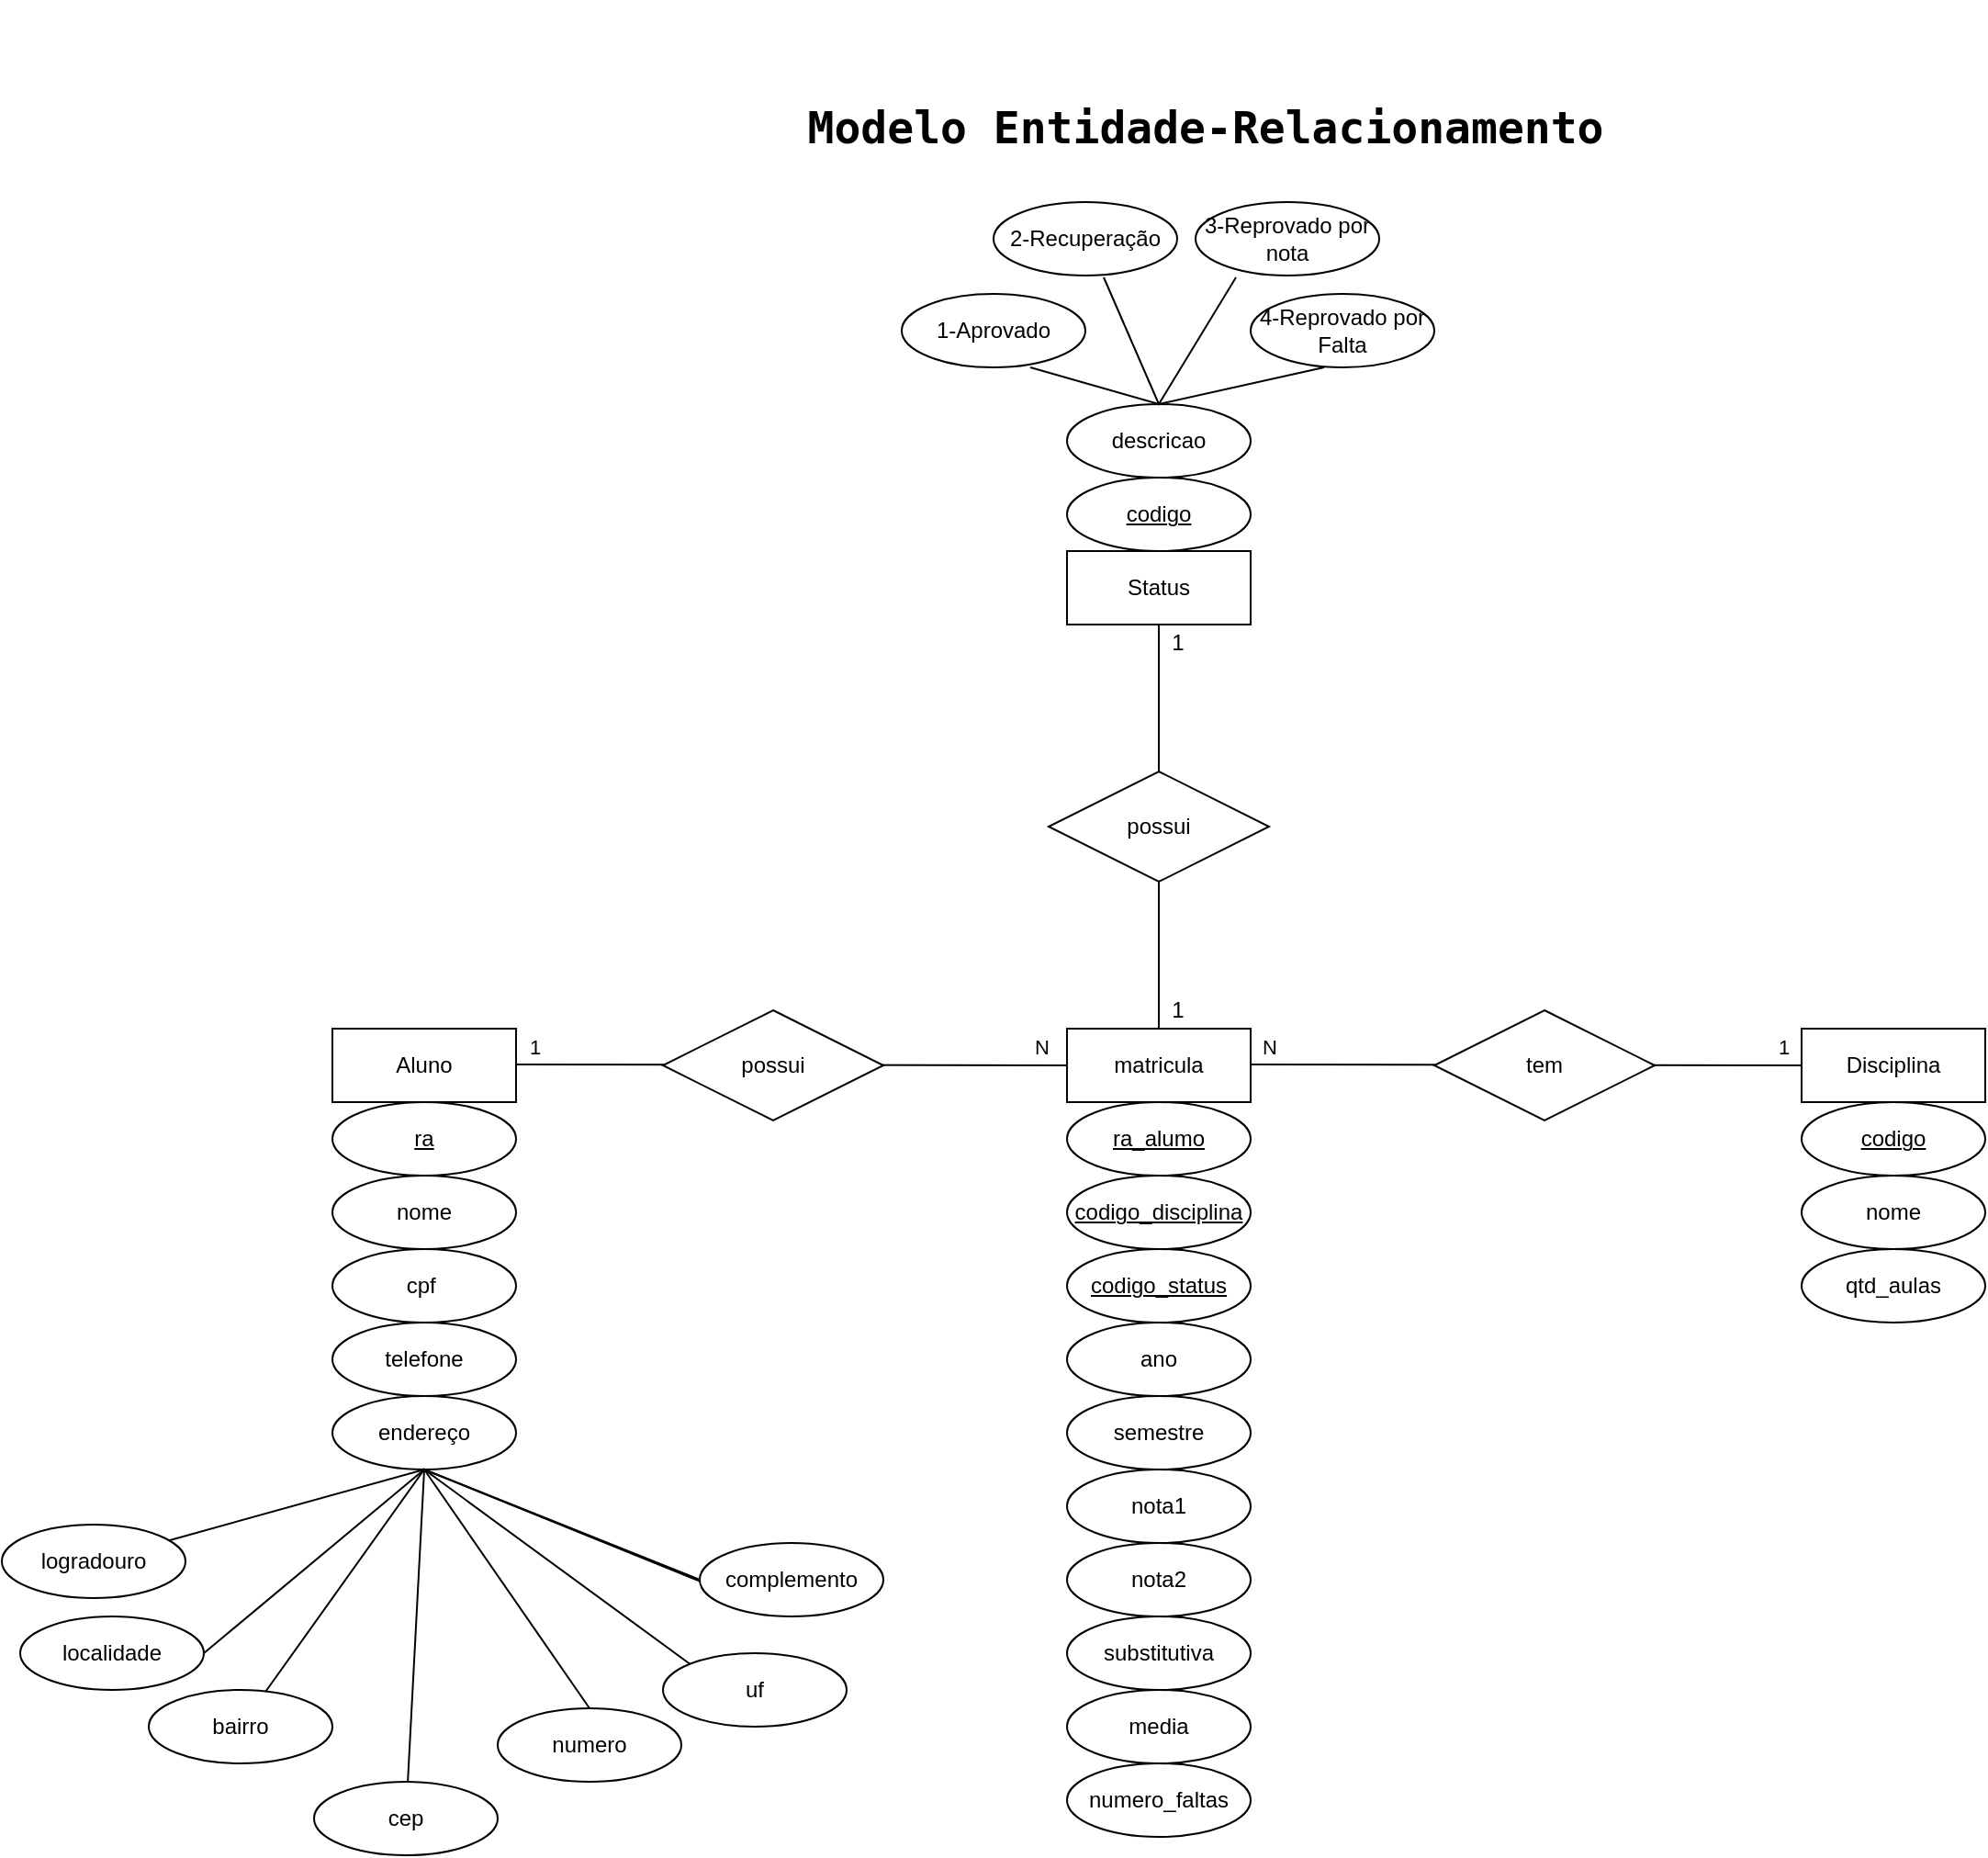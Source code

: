 <mxfile version="17.1.3" type="device"><diagram id="UB-otFTTXxR2CyAYZ_v_" name="Page-1"><mxGraphModel dx="2249" dy="1878" grid="1" gridSize="10" guides="1" tooltips="1" connect="1" arrows="1" fold="1" page="1" pageScale="1" pageWidth="827" pageHeight="1169" math="0" shadow="0"><root><mxCell id="0"/><mxCell id="1" parent="0"/><mxCell id="aot8P4WV43BebdY4buEd-2" value="matricula" style="whiteSpace=wrap;html=1;align=center;" parent="1" vertex="1"><mxGeometry x="380" y="120" width="100" height="40" as="geometry"/></mxCell><mxCell id="aot8P4WV43BebdY4buEd-3" value="Disciplina" style="whiteSpace=wrap;html=1;align=center;" parent="1" vertex="1"><mxGeometry x="780" y="120" width="100" height="40" as="geometry"/></mxCell><mxCell id="aot8P4WV43BebdY4buEd-4" value="Aluno" style="whiteSpace=wrap;html=1;align=center;" parent="1" vertex="1"><mxGeometry x="-20" y="120" width="100" height="40" as="geometry"/></mxCell><mxCell id="aot8P4WV43BebdY4buEd-5" value="nome" style="ellipse;whiteSpace=wrap;html=1;align=center;" parent="1" vertex="1"><mxGeometry x="-20" y="200" width="100" height="40" as="geometry"/></mxCell><mxCell id="aot8P4WV43BebdY4buEd-6" value="telefone" style="ellipse;whiteSpace=wrap;html=1;align=center;" parent="1" vertex="1"><mxGeometry x="-20" y="280" width="100" height="40" as="geometry"/></mxCell><mxCell id="aot8P4WV43BebdY4buEd-8" value="cpf&amp;nbsp;" style="ellipse;whiteSpace=wrap;html=1;align=center;" parent="1" vertex="1"><mxGeometry x="-20" y="240" width="100" height="40" as="geometry"/></mxCell><mxCell id="aot8P4WV43BebdY4buEd-9" value="&lt;u&gt;ra&lt;/u&gt;" style="ellipse;whiteSpace=wrap;html=1;align=center;" parent="1" vertex="1"><mxGeometry x="-20" y="160" width="100" height="40" as="geometry"/></mxCell><mxCell id="aot8P4WV43BebdY4buEd-25" value="semestre" style="ellipse;whiteSpace=wrap;html=1;align=center;" parent="1" vertex="1"><mxGeometry x="380" y="320" width="100" height="40" as="geometry"/></mxCell><mxCell id="aot8P4WV43BebdY4buEd-26" value="ano" style="ellipse;whiteSpace=wrap;html=1;align=center;" parent="1" vertex="1"><mxGeometry x="380" y="280" width="100" height="40" as="geometry"/></mxCell><mxCell id="aot8P4WV43BebdY4buEd-27" value="substitutiva" style="ellipse;whiteSpace=wrap;html=1;align=center;" parent="1" vertex="1"><mxGeometry x="380" y="440" width="100" height="40" as="geometry"/></mxCell><mxCell id="aot8P4WV43BebdY4buEd-30" value="nota1" style="ellipse;whiteSpace=wrap;html=1;align=center;" parent="1" vertex="1"><mxGeometry x="380" y="360" width="100" height="40" as="geometry"/></mxCell><mxCell id="aot8P4WV43BebdY4buEd-31" value="nota2" style="ellipse;whiteSpace=wrap;html=1;align=center;" parent="1" vertex="1"><mxGeometry x="380" y="400" width="100" height="40" as="geometry"/></mxCell><mxCell id="aot8P4WV43BebdY4buEd-37" value="&lt;u&gt;codigo&lt;/u&gt;" style="ellipse;whiteSpace=wrap;html=1;align=center;" parent="1" vertex="1"><mxGeometry x="780" y="160" width="100" height="40" as="geometry"/></mxCell><mxCell id="aot8P4WV43BebdY4buEd-38" value="nome" style="ellipse;whiteSpace=wrap;html=1;align=center;" parent="1" vertex="1"><mxGeometry x="780" y="200" width="100" height="40" as="geometry"/></mxCell><mxCell id="aot8P4WV43BebdY4buEd-40" value="qtd_aulas" style="ellipse;whiteSpace=wrap;html=1;align=center;" parent="1" vertex="1"><mxGeometry x="780" y="240" width="100" height="40" as="geometry"/></mxCell><mxCell id="aot8P4WV43BebdY4buEd-44" value="" style="endArrow=none;html=1;rounded=0;entryX=0;entryY=0.5;entryDx=0;entryDy=0;" parent="1" target="aot8P4WV43BebdY4buEd-2" edge="1"><mxGeometry relative="1" as="geometry"><mxPoint x="80" y="139.5" as="sourcePoint"/><mxPoint x="240" y="139.5" as="targetPoint"/></mxGeometry></mxCell><mxCell id="aot8P4WV43BebdY4buEd-58" value="1" style="edgeLabel;html=1;align=center;verticalAlign=middle;resizable=0;points=[];" parent="aot8P4WV43BebdY4buEd-44" vertex="1" connectable="0"><mxGeometry x="-0.793" relative="1" as="geometry"><mxPoint x="-21" y="-10" as="offset"/></mxGeometry></mxCell><mxCell id="aot8P4WV43BebdY4buEd-63" value="N" style="edgeLabel;html=1;align=center;verticalAlign=middle;resizable=0;points=[];" parent="aot8P4WV43BebdY4buEd-44" vertex="1" connectable="0"><mxGeometry x="0.907" y="1" relative="1" as="geometry"><mxPoint y="-9" as="offset"/></mxGeometry></mxCell><mxCell id="aot8P4WV43BebdY4buEd-41" value="possui" style="shape=rhombus;perimeter=rhombusPerimeter;whiteSpace=wrap;html=1;align=center;" parent="1" vertex="1"><mxGeometry x="160" y="110" width="120" height="60" as="geometry"/></mxCell><mxCell id="aot8P4WV43BebdY4buEd-45" value="" style="endArrow=none;html=1;rounded=0;entryX=0;entryY=0.5;entryDx=0;entryDy=0;" parent="1" edge="1"><mxGeometry relative="1" as="geometry"><mxPoint x="480" y="139.5" as="sourcePoint"/><mxPoint x="780" y="140" as="targetPoint"/></mxGeometry></mxCell><mxCell id="aot8P4WV43BebdY4buEd-60" value="1" style="edgeLabel;html=1;align=center;verticalAlign=middle;resizable=0;points=[];" parent="aot8P4WV43BebdY4buEd-45" vertex="1" connectable="0"><mxGeometry x="0.887" y="2" relative="1" as="geometry"><mxPoint x="7" y="-8" as="offset"/></mxGeometry></mxCell><mxCell id="aot8P4WV43BebdY4buEd-61" value="N" style="edgeLabel;html=1;align=center;verticalAlign=middle;resizable=0;points=[];" parent="aot8P4WV43BebdY4buEd-45" vertex="1" connectable="0"><mxGeometry x="-0.893" y="3" relative="1" as="geometry"><mxPoint x="-6" y="-7" as="offset"/></mxGeometry></mxCell><mxCell id="aot8P4WV43BebdY4buEd-42" value="tem" style="shape=rhombus;perimeter=rhombusPerimeter;whiteSpace=wrap;html=1;align=center;" parent="1" vertex="1"><mxGeometry x="580" y="110" width="120" height="60" as="geometry"/></mxCell><mxCell id="0WUN95-9ViDmLdJx8JWS-1" value="media" style="ellipse;whiteSpace=wrap;html=1;align=center;" parent="1" vertex="1"><mxGeometry x="380" y="480" width="100" height="40" as="geometry"/></mxCell><mxCell id="0WUN95-9ViDmLdJx8JWS-2" value="numero_faltas" style="ellipse;whiteSpace=wrap;html=1;align=center;" parent="1" vertex="1"><mxGeometry x="380" y="520" width="100" height="40" as="geometry"/></mxCell><mxCell id="0WUN95-9ViDmLdJx8JWS-5" value="&lt;pre&gt;Modelo Entidade-Relacionamento&lt;/pre&gt;" style="text;strokeColor=none;fillColor=none;html=1;fontSize=24;fontStyle=1;verticalAlign=middle;align=center;" parent="1" vertex="1"><mxGeometry x="370" y="-440" width="170" height="140" as="geometry"/></mxCell><mxCell id="a6dIuPkEIBcu_RykcoUZ-2" value="ra_alumo" style="ellipse;whiteSpace=wrap;html=1;align=center;fontStyle=4;" vertex="1" parent="1"><mxGeometry x="380" y="160" width="100" height="40" as="geometry"/></mxCell><mxCell id="a6dIuPkEIBcu_RykcoUZ-4" value="codigo_disciplina" style="ellipse;whiteSpace=wrap;html=1;align=center;fontStyle=4;" vertex="1" parent="1"><mxGeometry x="380" y="200" width="100" height="40" as="geometry"/></mxCell><mxCell id="a6dIuPkEIBcu_RykcoUZ-5" value="codigo_status" style="ellipse;whiteSpace=wrap;html=1;align=center;fontStyle=4;" vertex="1" parent="1"><mxGeometry x="380" y="240" width="100" height="40" as="geometry"/></mxCell><mxCell id="a6dIuPkEIBcu_RykcoUZ-6" value="endereço" style="ellipse;whiteSpace=wrap;html=1;align=center;" vertex="1" parent="1"><mxGeometry x="-20" y="320" width="100" height="40" as="geometry"/></mxCell><mxCell id="a6dIuPkEIBcu_RykcoUZ-7" value="" style="endArrow=none;html=1;rounded=0;entryX=0.28;entryY=0.1;entryDx=0;entryDy=0;entryPerimeter=0;" edge="1" parent="1" source="a6dIuPkEIBcu_RykcoUZ-12"><mxGeometry relative="1" as="geometry"><mxPoint x="-120" y="440" as="sourcePoint"/><mxPoint x="188" y="424" as="targetPoint"/><Array as="points"><mxPoint x="30" y="360"/></Array></mxGeometry></mxCell><mxCell id="a6dIuPkEIBcu_RykcoUZ-8" value="localidade" style="ellipse;whiteSpace=wrap;html=1;align=center;" vertex="1" parent="1"><mxGeometry x="-190" y="440" width="100" height="40" as="geometry"/></mxCell><mxCell id="a6dIuPkEIBcu_RykcoUZ-10" value="complemento" style="ellipse;whiteSpace=wrap;html=1;align=center;" vertex="1" parent="1"><mxGeometry x="180" y="400" width="100" height="40" as="geometry"/></mxCell><mxCell id="a6dIuPkEIBcu_RykcoUZ-12" value="logradouro" style="ellipse;whiteSpace=wrap;html=1;align=center;" vertex="1" parent="1"><mxGeometry x="-200" y="390" width="100" height="40" as="geometry"/></mxCell><mxCell id="a6dIuPkEIBcu_RykcoUZ-13" value="uf" style="ellipse;whiteSpace=wrap;html=1;align=center;" vertex="1" parent="1"><mxGeometry x="160" y="460" width="100" height="40" as="geometry"/></mxCell><mxCell id="a6dIuPkEIBcu_RykcoUZ-14" value="bairro" style="ellipse;whiteSpace=wrap;html=1;align=center;" vertex="1" parent="1"><mxGeometry x="-120" y="480" width="100" height="40" as="geometry"/></mxCell><mxCell id="a6dIuPkEIBcu_RykcoUZ-15" value="numero" style="ellipse;whiteSpace=wrap;html=1;align=center;" vertex="1" parent="1"><mxGeometry x="70" y="490" width="100" height="40" as="geometry"/></mxCell><mxCell id="a6dIuPkEIBcu_RykcoUZ-16" value="cep" style="ellipse;whiteSpace=wrap;html=1;align=center;" vertex="1" parent="1"><mxGeometry x="-30" y="530" width="100" height="40" as="geometry"/></mxCell><mxCell id="a6dIuPkEIBcu_RykcoUZ-18" value="" style="endArrow=none;html=1;rounded=0;exitX=1;exitY=0.5;exitDx=0;exitDy=0;entryX=0.5;entryY=1;entryDx=0;entryDy=0;" edge="1" parent="1" source="a6dIuPkEIBcu_RykcoUZ-8" target="a6dIuPkEIBcu_RykcoUZ-6"><mxGeometry relative="1" as="geometry"><mxPoint x="260" y="340" as="sourcePoint"/><mxPoint x="160" y="450" as="targetPoint"/><Array as="points"><mxPoint x="30" y="360"/></Array></mxGeometry></mxCell><mxCell id="a6dIuPkEIBcu_RykcoUZ-19" value="" style="endArrow=none;html=1;rounded=0;entryX=0;entryY=0.5;entryDx=0;entryDy=0;" edge="1" parent="1" source="a6dIuPkEIBcu_RykcoUZ-14" target="a6dIuPkEIBcu_RykcoUZ-10"><mxGeometry relative="1" as="geometry"><mxPoint x="260" y="340" as="sourcePoint"/><mxPoint x="120" y="520" as="targetPoint"/><Array as="points"><mxPoint x="30" y="360"/></Array></mxGeometry></mxCell><mxCell id="a6dIuPkEIBcu_RykcoUZ-21" value="" style="endArrow=none;html=1;rounded=0;entryX=0;entryY=0;entryDx=0;entryDy=0;" edge="1" parent="1" source="a6dIuPkEIBcu_RykcoUZ-16" target="a6dIuPkEIBcu_RykcoUZ-13"><mxGeometry relative="1" as="geometry"><mxPoint x="30" y="490" as="sourcePoint"/><mxPoint x="160" y="450" as="targetPoint"/><Array as="points"><mxPoint x="30" y="360"/></Array></mxGeometry></mxCell><mxCell id="a6dIuPkEIBcu_RykcoUZ-22" value="" style="endArrow=none;html=1;rounded=0;exitX=0.5;exitY=0;exitDx=0;exitDy=0;" edge="1" parent="1" source="a6dIuPkEIBcu_RykcoUZ-15"><mxGeometry relative="1" as="geometry"><mxPoint x="260" y="340" as="sourcePoint"/><mxPoint x="30" y="360" as="targetPoint"/></mxGeometry></mxCell><mxCell id="a6dIuPkEIBcu_RykcoUZ-23" value="Status" style="whiteSpace=wrap;html=1;align=center;" vertex="1" parent="1"><mxGeometry x="380" y="-140" width="100" height="40" as="geometry"/></mxCell><mxCell id="a6dIuPkEIBcu_RykcoUZ-25" value="" style="endArrow=none;html=1;rounded=0;entryX=0.5;entryY=1;entryDx=0;entryDy=0;" edge="1" parent="1" source="aot8P4WV43BebdY4buEd-2" target="a6dIuPkEIBcu_RykcoUZ-23"><mxGeometry relative="1" as="geometry"><mxPoint x="260" y="-70" as="sourcePoint"/><mxPoint x="420" y="-70" as="targetPoint"/></mxGeometry></mxCell><mxCell id="a6dIuPkEIBcu_RykcoUZ-24" value="possui" style="shape=rhombus;perimeter=rhombusPerimeter;whiteSpace=wrap;html=1;align=center;" vertex="1" parent="1"><mxGeometry x="370" y="-20" width="120" height="60" as="geometry"/></mxCell><mxCell id="a6dIuPkEIBcu_RykcoUZ-26" value="&lt;u&gt;codigo&lt;/u&gt;" style="ellipse;whiteSpace=wrap;html=1;align=center;" vertex="1" parent="1"><mxGeometry x="380" y="-180" width="100" height="40" as="geometry"/></mxCell><mxCell id="a6dIuPkEIBcu_RykcoUZ-27" value="descricao" style="ellipse;whiteSpace=wrap;html=1;align=center;" vertex="1" parent="1"><mxGeometry x="380" y="-220" width="100" height="40" as="geometry"/></mxCell><mxCell id="a6dIuPkEIBcu_RykcoUZ-28" value="" style="endArrow=none;html=1;rounded=0;" edge="1" parent="1"><mxGeometry relative="1" as="geometry"><mxPoint x="360" y="-240" as="sourcePoint"/><mxPoint x="520" y="-240" as="targetPoint"/><Array as="points"><mxPoint x="430" y="-220"/></Array></mxGeometry></mxCell><mxCell id="a6dIuPkEIBcu_RykcoUZ-29" value="1-Aprovado" style="ellipse;whiteSpace=wrap;html=1;align=center;" vertex="1" parent="1"><mxGeometry x="290" y="-280" width="100" height="40" as="geometry"/></mxCell><mxCell id="a6dIuPkEIBcu_RykcoUZ-30" value="4-Reprovado por Falta" style="ellipse;whiteSpace=wrap;html=1;align=center;" vertex="1" parent="1"><mxGeometry x="480" y="-280" width="100" height="40" as="geometry"/></mxCell><mxCell id="a6dIuPkEIBcu_RykcoUZ-31" value="&lt;div&gt;3-Reprovado por&lt;/div&gt;&lt;div&gt;nota&lt;br&gt;&lt;/div&gt;" style="ellipse;whiteSpace=wrap;html=1;align=center;" vertex="1" parent="1"><mxGeometry x="450" y="-330" width="100" height="40" as="geometry"/></mxCell><mxCell id="a6dIuPkEIBcu_RykcoUZ-32" value="2-Recuperação" style="ellipse;whiteSpace=wrap;html=1;align=center;" vertex="1" parent="1"><mxGeometry x="340" y="-330" width="100" height="40" as="geometry"/></mxCell><mxCell id="a6dIuPkEIBcu_RykcoUZ-33" value="" style="endArrow=none;html=1;rounded=0;exitX=0.6;exitY=1.025;exitDx=0;exitDy=0;exitPerimeter=0;entryX=0.22;entryY=1.025;entryDx=0;entryDy=0;entryPerimeter=0;" edge="1" parent="1" source="a6dIuPkEIBcu_RykcoUZ-32" target="a6dIuPkEIBcu_RykcoUZ-31"><mxGeometry relative="1" as="geometry"><mxPoint x="260" y="-40" as="sourcePoint"/><mxPoint x="420" y="-40" as="targetPoint"/><Array as="points"><mxPoint x="430" y="-220"/></Array></mxGeometry></mxCell><mxCell id="a6dIuPkEIBcu_RykcoUZ-37" value="1" style="text;html=1;align=center;verticalAlign=middle;resizable=0;points=[];autosize=1;strokeColor=none;fillColor=none;" vertex="1" parent="1"><mxGeometry x="430" y="-100" width="20" height="20" as="geometry"/></mxCell><mxCell id="a6dIuPkEIBcu_RykcoUZ-38" value="1" style="text;html=1;align=center;verticalAlign=middle;resizable=0;points=[];autosize=1;strokeColor=none;fillColor=none;" vertex="1" parent="1"><mxGeometry x="430" y="100" width="20" height="20" as="geometry"/></mxCell></root></mxGraphModel></diagram></mxfile>